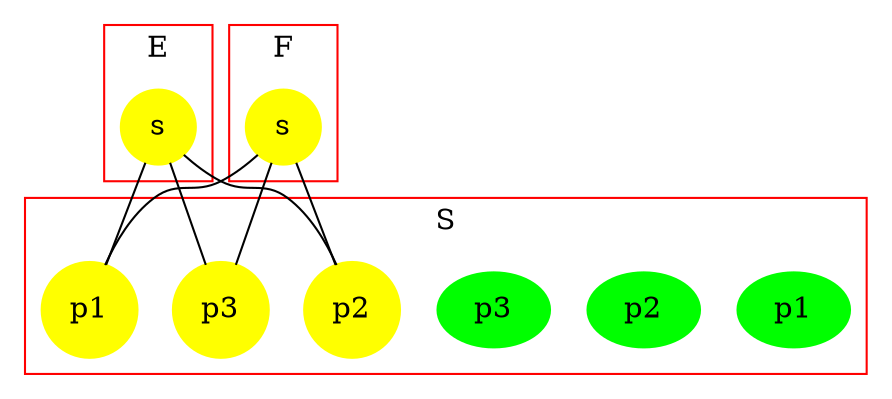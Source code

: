 #This file has been computed by KaSa: a Static Analyzer for Kappa (Kappa Static Analyzer (DomainBased-3008-gb2a8e1a))
#Download sources/binaries at https://github.com/Kappa-Dev/KaSim
#
#Analysis launched at 2017/04/25 14:01:41 (GMT+2) on wf173.di.ens.fr
#Command line is: KaSa e3.ka --compute-symmetries
#
#This file contains the description of the contact map in dot.
#Please use graphviz (http://www.graphviz.org) or OmniGraffle to export it to a PDF
#
graph G{ 
subgraph cluster0 {
   0.0 [style = filled label = "s" shape =circle color = yellow size = "5"]
label =  "E";  shape = rectangle; color = red
} ; 
subgraph cluster1 {
   1.0 [style = filled label = "s" shape =circle color = yellow size = "5"]
label =  "F";  shape = rectangle; color = red
} ; 
subgraph cluster2 {
   2.0 [style = filled label = "p1" shape =ellipse color = green size = "5"]
   2.1 [style = filled label = "p2" shape =ellipse color = green size = "5"]
   2.2 [style = filled label = "p3" shape =ellipse color = green size = "5"]
   2.3 [style = filled label = "p1" shape =circle color = yellow size = "5"]
   2.4 [style = filled label = "p2" shape =circle color = yellow size = "5"]
   2.5 [style = filled label = "p3" shape =circle color = yellow size = "5"]
label =  "S";  shape = rectangle; color = red
} ; 
0.0 -- 2.3
0.0 -- 2.4
0.0 -- 2.5
1.0 -- 2.3
1.0 -- 2.4
1.0 -- 2.5
}
